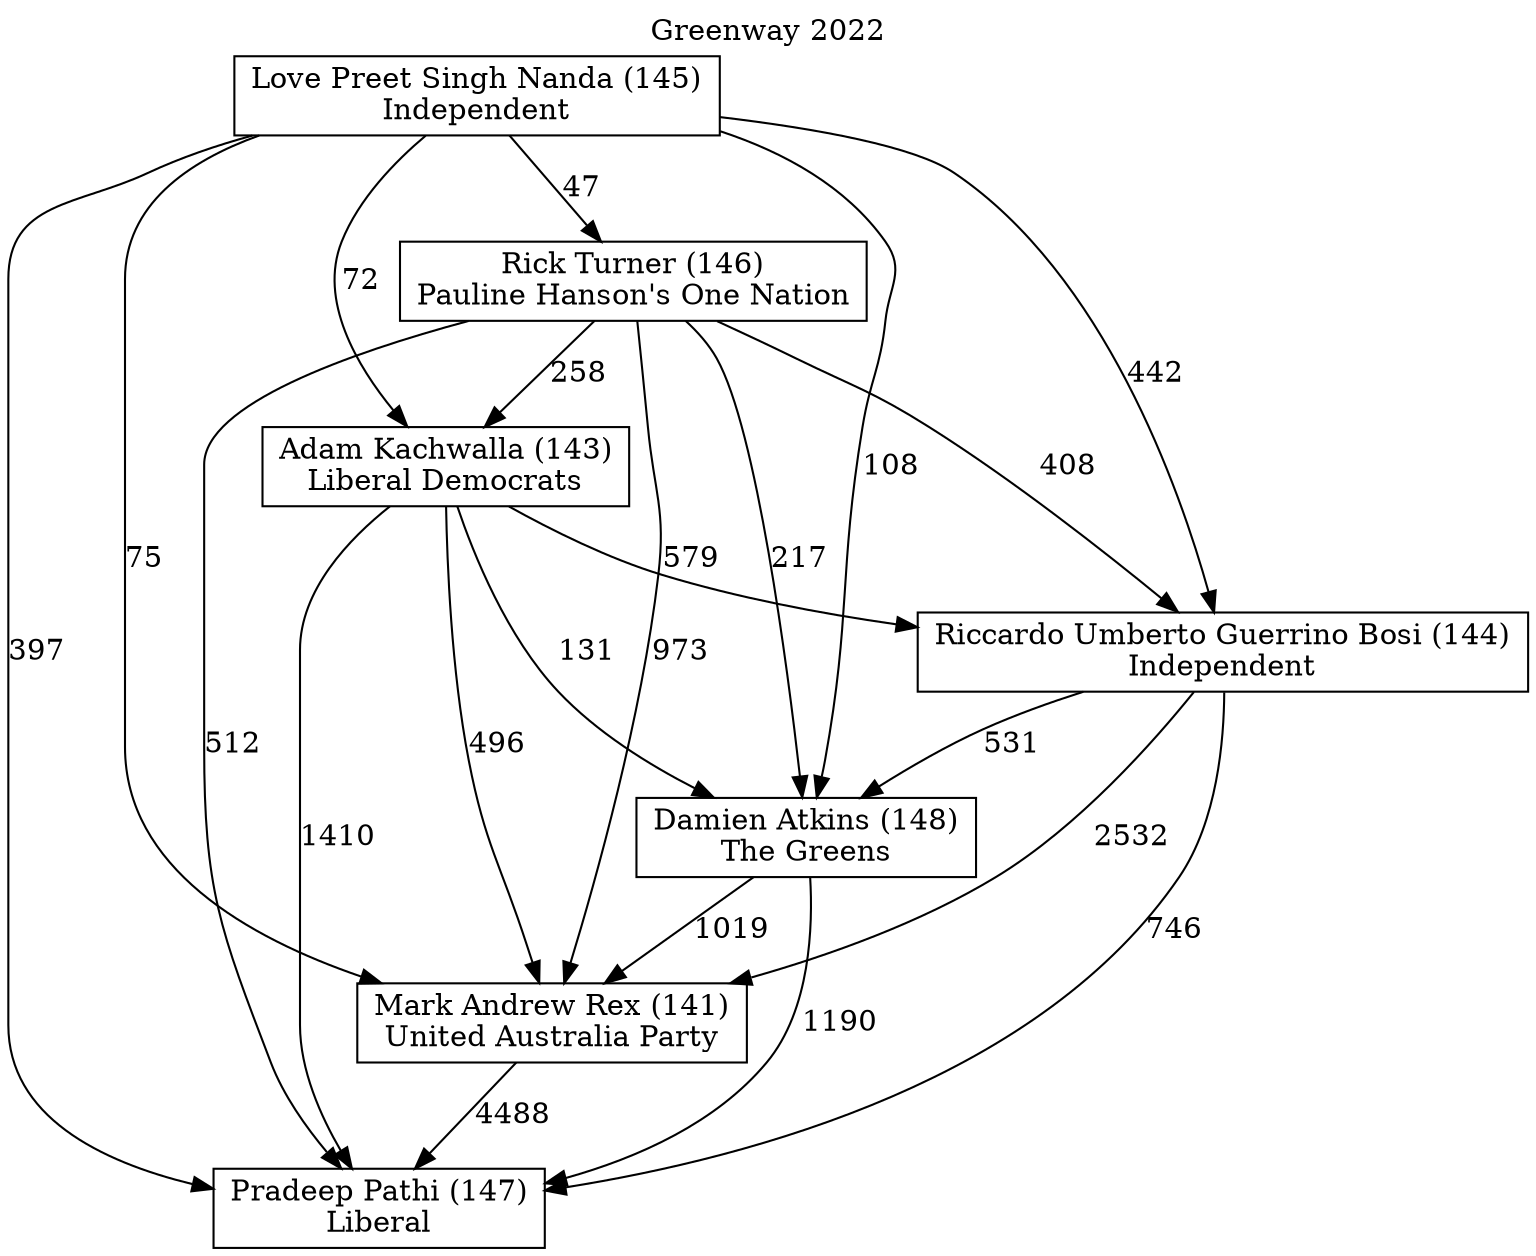 // House preference flow
digraph "Pradeep Pathi (147)_Greenway_2022" {
	graph [label="Greenway 2022" labelloc=t mclimit=10]
	node [shape=box]
	"Pradeep Pathi (147)" [label="Pradeep Pathi (147)
Liberal"]
	"Mark Andrew Rex (141)" [label="Mark Andrew Rex (141)
United Australia Party"]
	"Damien Atkins (148)" [label="Damien Atkins (148)
The Greens"]
	"Riccardo Umberto Guerrino Bosi (144)" [label="Riccardo Umberto Guerrino Bosi (144)
Independent"]
	"Adam Kachwalla (143)" [label="Adam Kachwalla (143)
Liberal Democrats"]
	"Rick Turner (146)" [label="Rick Turner (146)
Pauline Hanson's One Nation"]
	"Love Preet Singh Nanda (145)" [label="Love Preet Singh Nanda (145)
Independent"]
	"Mark Andrew Rex (141)" -> "Pradeep Pathi (147)" [label=4488]
	"Damien Atkins (148)" -> "Mark Andrew Rex (141)" [label=1019]
	"Riccardo Umberto Guerrino Bosi (144)" -> "Damien Atkins (148)" [label=531]
	"Adam Kachwalla (143)" -> "Riccardo Umberto Guerrino Bosi (144)" [label=579]
	"Rick Turner (146)" -> "Adam Kachwalla (143)" [label=258]
	"Love Preet Singh Nanda (145)" -> "Rick Turner (146)" [label=47]
	"Damien Atkins (148)" -> "Pradeep Pathi (147)" [label=1190]
	"Riccardo Umberto Guerrino Bosi (144)" -> "Pradeep Pathi (147)" [label=746]
	"Adam Kachwalla (143)" -> "Pradeep Pathi (147)" [label=1410]
	"Rick Turner (146)" -> "Pradeep Pathi (147)" [label=512]
	"Love Preet Singh Nanda (145)" -> "Pradeep Pathi (147)" [label=397]
	"Love Preet Singh Nanda (145)" -> "Adam Kachwalla (143)" [label=72]
	"Rick Turner (146)" -> "Riccardo Umberto Guerrino Bosi (144)" [label=408]
	"Love Preet Singh Nanda (145)" -> "Riccardo Umberto Guerrino Bosi (144)" [label=442]
	"Adam Kachwalla (143)" -> "Damien Atkins (148)" [label=131]
	"Rick Turner (146)" -> "Damien Atkins (148)" [label=217]
	"Love Preet Singh Nanda (145)" -> "Damien Atkins (148)" [label=108]
	"Riccardo Umberto Guerrino Bosi (144)" -> "Mark Andrew Rex (141)" [label=2532]
	"Adam Kachwalla (143)" -> "Mark Andrew Rex (141)" [label=496]
	"Rick Turner (146)" -> "Mark Andrew Rex (141)" [label=973]
	"Love Preet Singh Nanda (145)" -> "Mark Andrew Rex (141)" [label=75]
}
